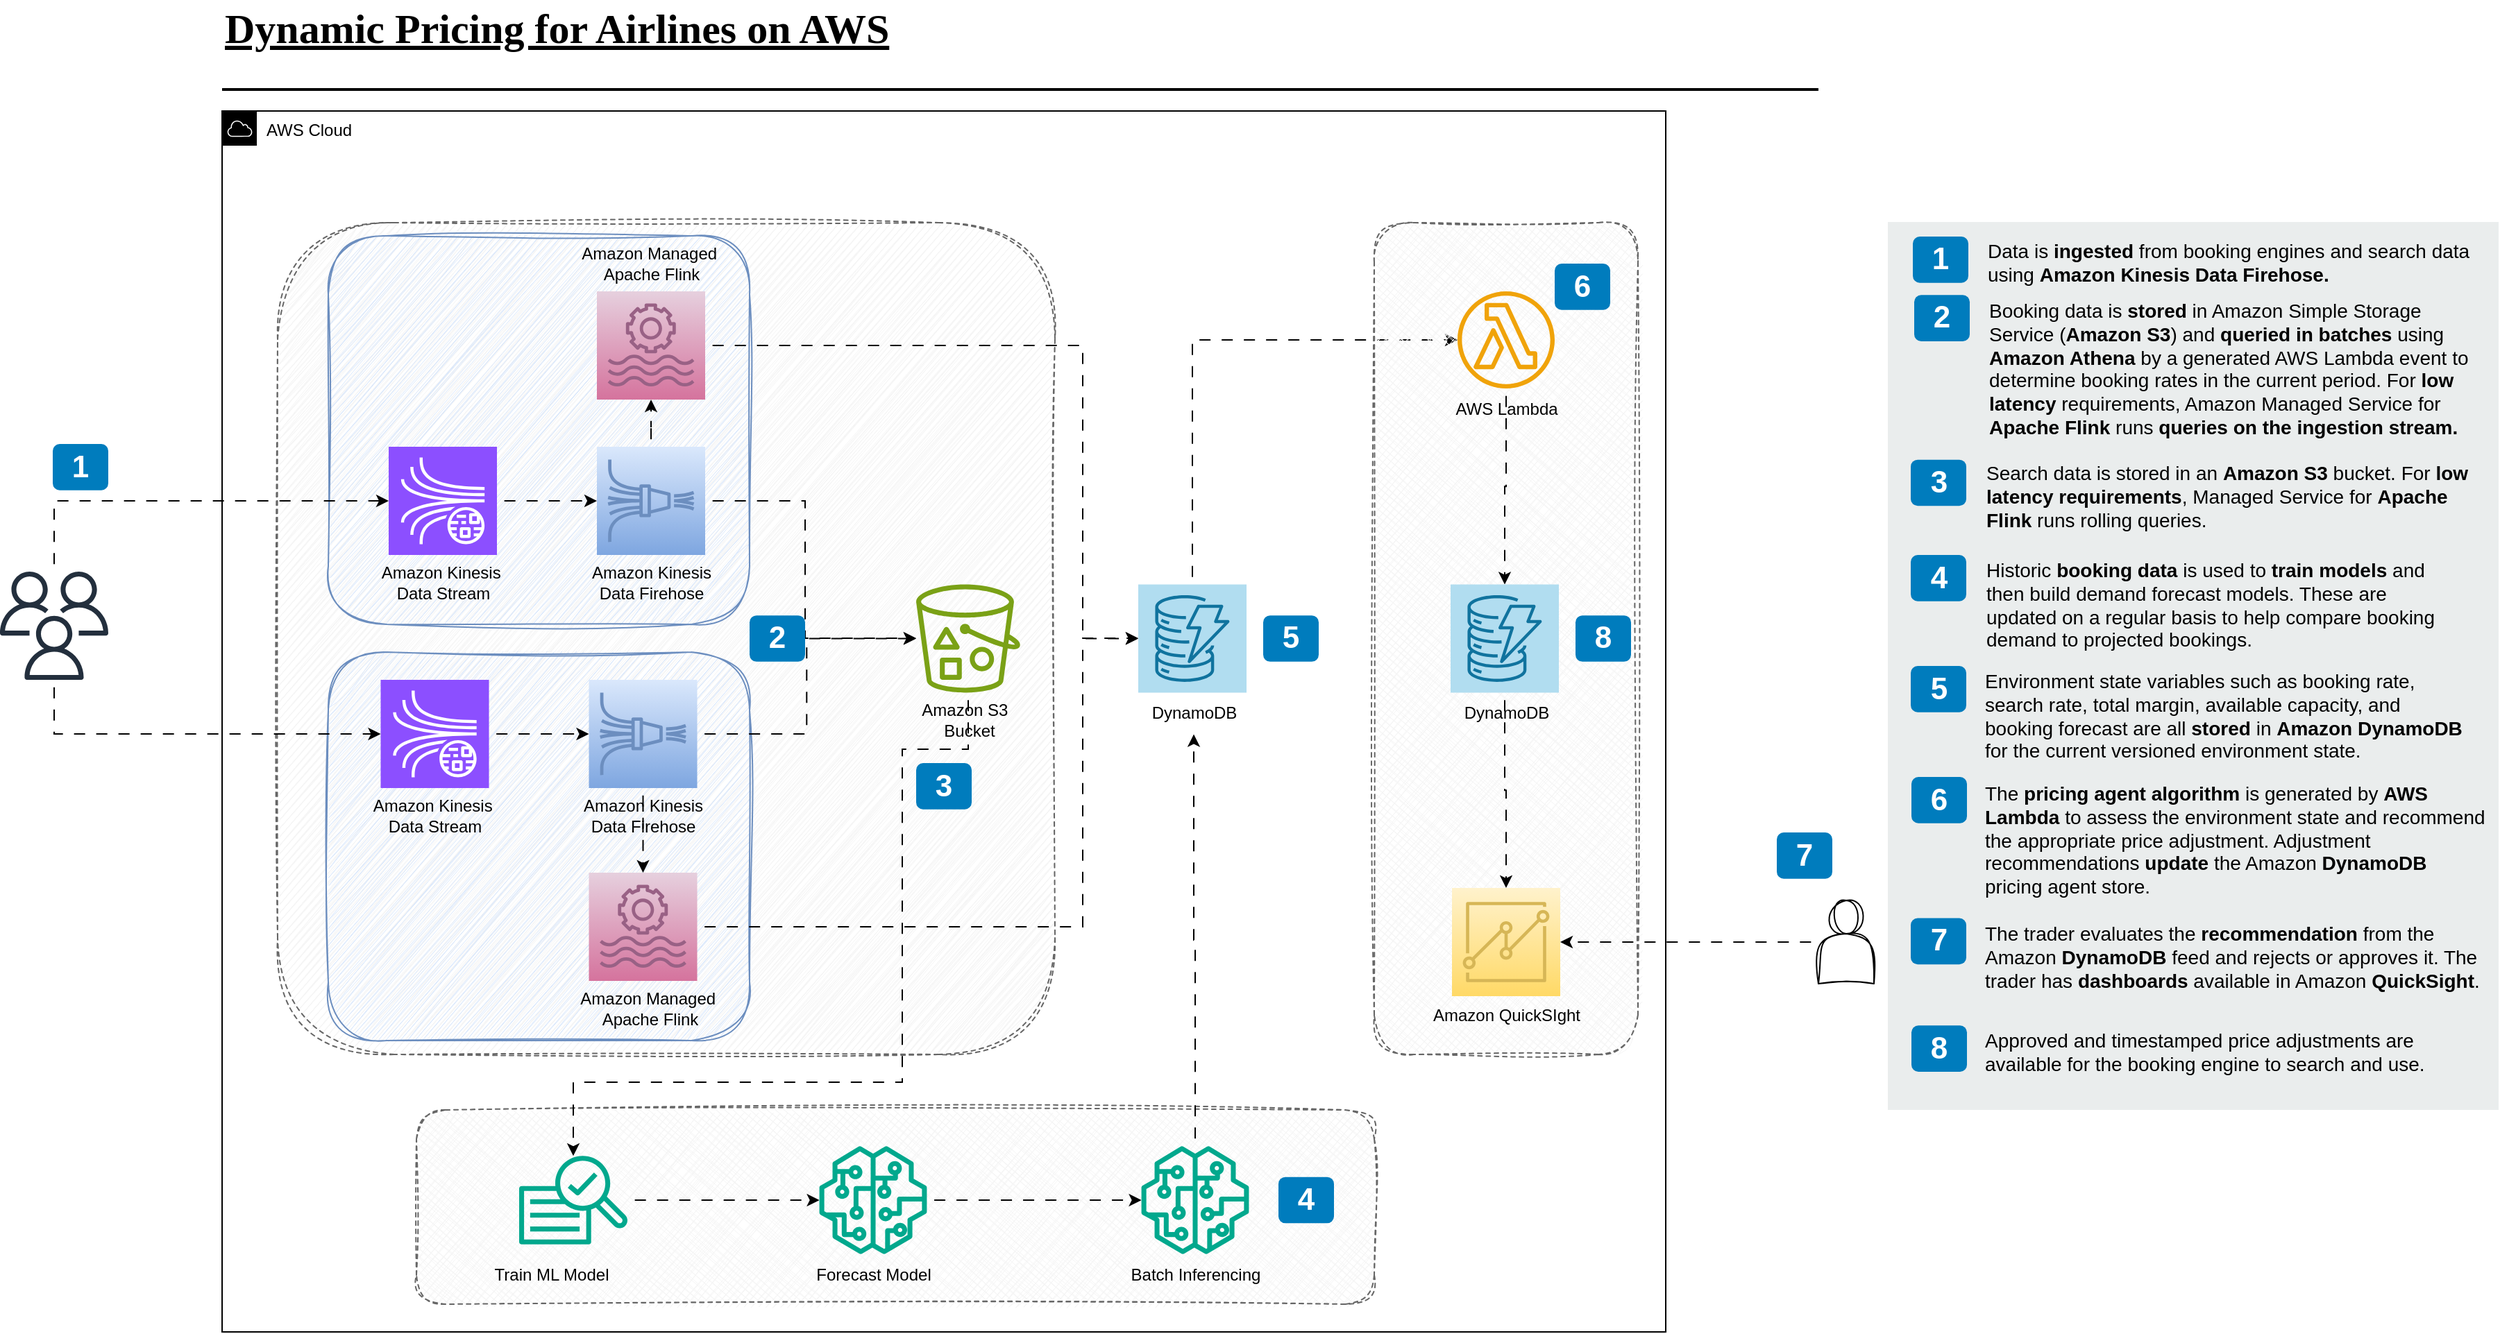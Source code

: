 <mxfile version="24.7.4">
  <diagram id="Ht1M8jgEwFfnCIfOTk4-" name="Page-1">
    <mxGraphModel dx="3279" dy="1208" grid="1" gridSize="10" guides="1" tooltips="1" connect="1" arrows="1" fold="1" page="1" pageScale="1" pageWidth="1169" pageHeight="827" math="0" shadow="0">
      <root>
        <mxCell id="0" />
        <mxCell id="1" parent="0" />
        <mxCell id="-QjtrjUzRDEMRZ5MF8oH-47" value="&lt;font data-font-src=&quot;https://fonts.googleapis.com/css?family=Rubik&quot; face=&quot;Rubik&quot;&gt;&lt;u&gt;Dynamic Pricing for Airlines on AWS&lt;/u&gt;&lt;/font&gt;" style="text;html=1;resizable=0;points=[];autosize=1;align=left;verticalAlign=top;spacingTop=-4;fontSize=30;fontStyle=1" parent="1" vertex="1">
          <mxGeometry y="80" width="520" height="50" as="geometry" />
        </mxCell>
        <mxCell id="SCVMTBWpLvtzJIhz15lM-1" value="" style="line;strokeWidth=2;html=1;fontSize=14;" parent="1" vertex="1">
          <mxGeometry y="139.5" width="1150" height="10" as="geometry" />
        </mxCell>
        <mxCell id="BbXFBSCTHNXguyg0V_PA-1" value="AWS Cloud" style="points=[[0,0],[0.25,0],[0.5,0],[0.75,0],[1,0],[1,0.25],[1,0.5],[1,0.75],[1,1],[0.75,1],[0.5,1],[0.25,1],[0,1],[0,0.75],[0,0.5],[0,0.25]];outlineConnect=0;html=1;whiteSpace=wrap;fontSize=12;fontStyle=0;container=1;pointerEvents=0;collapsible=0;recursiveResize=0;shape=mxgraph.aws4.group;grIcon=mxgraph.aws4.group_aws_cloud;verticalAlign=top;align=left;spacingLeft=30;dashed=0;" parent="1" vertex="1">
          <mxGeometry y="160" width="1040" height="880" as="geometry" />
        </mxCell>
        <mxCell id="nVxsjFVYYI63gNsHiGVo-36" style="edgeStyle=orthogonalEdgeStyle;shape=connector;rounded=0;hachureGap=4;orthogonalLoop=1;jettySize=auto;html=1;strokeColor=default;align=center;verticalAlign=middle;fontFamily=Architects Daughter;fontSource=https%3A%2F%2Ffonts.googleapis.com%2Fcss%3Ffamily%3DArchitects%2BDaughter;fontSize=11;fontColor=default;labelBackgroundColor=default;endArrow=classic;flowAnimation=1;" edge="1" parent="BbXFBSCTHNXguyg0V_PA-1" source="nVxsjFVYYI63gNsHiGVo-1" target="nVxsjFVYYI63gNsHiGVo-5">
          <mxGeometry relative="1" as="geometry">
            <Array as="points">
              <mxPoint x="699" y="165" />
            </Array>
          </mxGeometry>
        </mxCell>
        <mxCell id="nVxsjFVYYI63gNsHiGVo-1" value="" style="points=[[0,0,0],[0.25,0,0],[0.5,0,0],[0.75,0,0],[1,0,0],[0,1,0],[0.25,1,0],[0.5,1,0],[0.75,1,0],[1,1,0],[0,0.25,0],[0,0.5,0],[0,0.75,0],[1,0.25,0],[1,0.5,0],[1,0.75,0]];outlineConnect=0;fillColor=#b1ddf0;strokeColor=#10739e;verticalLabelPosition=bottom;verticalAlign=top;align=center;html=1;fontSize=12;fontStyle=0;aspect=fixed;shape=mxgraph.aws4.resourceIcon;resIcon=mxgraph.aws4.dynamodb;fillStyle=auto;shadow=0;" vertex="1" parent="BbXFBSCTHNXguyg0V_PA-1">
          <mxGeometry x="660" y="341.25" width="78" height="78" as="geometry" />
        </mxCell>
        <mxCell id="nVxsjFVYYI63gNsHiGVo-3" value="DynamoDB" style="text;html=1;align=center;verticalAlign=middle;resizable=0;points=[];autosize=1;strokeColor=none;fillColor=none;" vertex="1" parent="BbXFBSCTHNXguyg0V_PA-1">
          <mxGeometry x="660" y="419.25" width="80" height="30" as="geometry" />
        </mxCell>
        <mxCell id="nVxsjFVYYI63gNsHiGVo-22" value="" style="group;rounded=1;sketch=1;curveFitting=1;jiggle=2;" vertex="1" connectable="0" parent="BbXFBSCTHNXguyg0V_PA-1">
          <mxGeometry x="140" y="720" width="690" height="140" as="geometry" />
        </mxCell>
        <mxCell id="nVxsjFVYYI63gNsHiGVo-15" value="" style="whiteSpace=wrap;html=1;dashed=1;fillColor=#f5f5f5;gradientColor=#b3b3b3;strokeColor=#666666;rounded=1;sketch=1;curveFitting=1;jiggle=2;fillStyle=cross-hatch;" vertex="1" parent="nVxsjFVYYI63gNsHiGVo-22">
          <mxGeometry width="690" height="140" as="geometry" />
        </mxCell>
        <mxCell id="nVxsjFVYYI63gNsHiGVo-40" style="edgeStyle=orthogonalEdgeStyle;shape=connector;rounded=0;hachureGap=4;orthogonalLoop=1;jettySize=auto;html=1;strokeColor=default;align=center;verticalAlign=middle;fontFamily=Architects Daughter;fontSource=https%3A%2F%2Ffonts.googleapis.com%2Fcss%3Ffamily%3DArchitects%2BDaughter;fontSize=11;fontColor=default;labelBackgroundColor=default;endArrow=classic;flowAnimation=1;" edge="1" parent="nVxsjFVYYI63gNsHiGVo-22" source="nVxsjFVYYI63gNsHiGVo-16" target="nVxsjFVYYI63gNsHiGVo-17">
          <mxGeometry relative="1" as="geometry" />
        </mxCell>
        <mxCell id="nVxsjFVYYI63gNsHiGVo-16" value="" style="sketch=0;outlineConnect=0;fontColor=#232F3E;gradientColor=none;fillColor=#01A88D;strokeColor=none;dashed=0;verticalLabelPosition=bottom;verticalAlign=top;align=center;html=1;fontSize=12;fontStyle=0;aspect=fixed;pointerEvents=1;shape=mxgraph.aws4.sagemaker_train;" vertex="1" parent="nVxsjFVYYI63gNsHiGVo-22">
          <mxGeometry x="74" y="32.5" width="78" height="65" as="geometry" />
        </mxCell>
        <mxCell id="nVxsjFVYYI63gNsHiGVo-41" style="edgeStyle=orthogonalEdgeStyle;shape=connector;rounded=0;hachureGap=4;orthogonalLoop=1;jettySize=auto;html=1;strokeColor=default;align=center;verticalAlign=middle;fontFamily=Architects Daughter;fontSource=https%3A%2F%2Ffonts.googleapis.com%2Fcss%3Ffamily%3DArchitects%2BDaughter;fontSize=11;fontColor=default;labelBackgroundColor=default;endArrow=classic;flowAnimation=1;" edge="1" parent="nVxsjFVYYI63gNsHiGVo-22" source="nVxsjFVYYI63gNsHiGVo-17" target="nVxsjFVYYI63gNsHiGVo-18">
          <mxGeometry relative="1" as="geometry" />
        </mxCell>
        <mxCell id="nVxsjFVYYI63gNsHiGVo-17" value="" style="sketch=0;outlineConnect=0;fontColor=#232F3E;gradientColor=none;fillColor=#01A88D;strokeColor=none;dashed=0;verticalLabelPosition=bottom;verticalAlign=top;align=center;html=1;fontSize=12;fontStyle=0;aspect=fixed;pointerEvents=1;shape=mxgraph.aws4.sagemaker_model;" vertex="1" parent="nVxsjFVYYI63gNsHiGVo-22">
          <mxGeometry x="290" y="26" width="78" height="78" as="geometry" />
        </mxCell>
        <mxCell id="nVxsjFVYYI63gNsHiGVo-18" value="" style="sketch=0;outlineConnect=0;fontColor=#232F3E;gradientColor=none;fillColor=#01A88D;strokeColor=none;dashed=0;verticalLabelPosition=bottom;verticalAlign=top;align=center;html=1;fontSize=12;fontStyle=0;aspect=fixed;pointerEvents=1;shape=mxgraph.aws4.sagemaker_model;" vertex="1" parent="nVxsjFVYYI63gNsHiGVo-22">
          <mxGeometry x="522" y="26" width="78" height="78" as="geometry" />
        </mxCell>
        <mxCell id="nVxsjFVYYI63gNsHiGVo-19" value="Train ML Model" style="text;html=1;align=center;verticalAlign=middle;resizable=0;points=[];autosize=1;strokeColor=none;fillColor=none;" vertex="1" parent="nVxsjFVYYI63gNsHiGVo-22">
          <mxGeometry x="42" y="104" width="110" height="30" as="geometry" />
        </mxCell>
        <mxCell id="nVxsjFVYYI63gNsHiGVo-20" value="Forecast Model" style="text;html=1;align=center;verticalAlign=middle;resizable=0;points=[];autosize=1;strokeColor=none;fillColor=none;" vertex="1" parent="nVxsjFVYYI63gNsHiGVo-22">
          <mxGeometry x="274" y="104" width="110" height="30" as="geometry" />
        </mxCell>
        <mxCell id="nVxsjFVYYI63gNsHiGVo-21" value="Batch Inferencing" style="text;html=1;align=center;verticalAlign=middle;resizable=0;points=[];autosize=1;strokeColor=none;fillColor=none;" vertex="1" parent="nVxsjFVYYI63gNsHiGVo-22">
          <mxGeometry x="501" y="104" width="120" height="30" as="geometry" />
        </mxCell>
        <mxCell id="nVxsjFVYYI63gNsHiGVo-50" value="4" style="rounded=1;whiteSpace=wrap;html=1;fillColor=#007CBD;strokeColor=none;fontColor=#FFFFFF;fontStyle=1;fontSize=22;labelBackgroundColor=none;" vertex="1" parent="nVxsjFVYYI63gNsHiGVo-22">
          <mxGeometry x="621" y="48.332" width="40" height="33.328" as="geometry" />
        </mxCell>
        <mxCell id="nVxsjFVYYI63gNsHiGVo-23" value="" style="group" vertex="1" connectable="0" parent="BbXFBSCTHNXguyg0V_PA-1">
          <mxGeometry x="40" y="80.5" width="560" height="599.5" as="geometry" />
        </mxCell>
        <mxCell id="BbXFBSCTHNXguyg0V_PA-3" value="" style="whiteSpace=wrap;html=1;fillColor=#f5f5f5;strokeColor=#666666;dashed=1;gradientColor=#b3b3b3;rounded=1;sketch=1;curveFitting=1;jiggle=2;fillStyle=zigzag;" parent="nVxsjFVYYI63gNsHiGVo-23" vertex="1">
          <mxGeometry width="560" height="599.5" as="geometry" />
        </mxCell>
        <mxCell id="BbXFBSCTHNXguyg0V_PA-4" value="" style="whiteSpace=wrap;html=1;fillColor=#dae8fc;strokeColor=#6c8ebf;rounded=1;sketch=1;curveFitting=1;jiggle=2;" parent="nVxsjFVYYI63gNsHiGVo-23" vertex="1">
          <mxGeometry x="36.5" y="9.5" width="303.5" height="280" as="geometry" />
        </mxCell>
        <mxCell id="BbXFBSCTHNXguyg0V_PA-5" value="" style="whiteSpace=wrap;html=1;fillColor=#dae8fc;strokeColor=#6c8ebf;rounded=1;sketch=1;curveFitting=1;jiggle=2;" parent="nVxsjFVYYI63gNsHiGVo-23" vertex="1">
          <mxGeometry x="36.5" y="309.5" width="303.5" height="280" as="geometry" />
        </mxCell>
        <mxCell id="nVxsjFVYYI63gNsHiGVo-29" value="" style="edgeStyle=orthogonalEdgeStyle;shape=connector;rounded=0;hachureGap=4;orthogonalLoop=1;jettySize=auto;html=1;strokeColor=default;align=center;verticalAlign=middle;fontFamily=Architects Daughter;fontSource=https%3A%2F%2Ffonts.googleapis.com%2Fcss%3Ffamily%3DArchitects%2BDaughter;fontSize=11;fontColor=default;labelBackgroundColor=default;endArrow=classic;flowAnimation=1;entryX=0;entryY=0.5;entryDx=0;entryDy=0;entryPerimeter=0;" edge="1" parent="nVxsjFVYYI63gNsHiGVo-23" source="BbXFBSCTHNXguyg0V_PA-6" target="BbXFBSCTHNXguyg0V_PA-8">
          <mxGeometry relative="1" as="geometry" />
        </mxCell>
        <mxCell id="BbXFBSCTHNXguyg0V_PA-6" value="" style="sketch=0;points=[[0,0,0],[0.25,0,0],[0.5,0,0],[0.75,0,0],[1,0,0],[0,1,0],[0.25,1,0],[0.5,1,0],[0.75,1,0],[1,1,0],[0,0.25,0],[0,0.5,0],[0,0.75,0],[1,0.25,0],[1,0.5,0],[1,0.75,0]];outlineConnect=0;fontColor=#232F3E;fillColor=#8C4FFF;strokeColor=#ffffff;dashed=0;verticalLabelPosition=bottom;verticalAlign=top;align=center;html=1;fontSize=12;fontStyle=0;aspect=fixed;shape=mxgraph.aws4.resourceIcon;resIcon=mxgraph.aws4.kinesis_data_streams;" parent="nVxsjFVYYI63gNsHiGVo-23" vertex="1">
          <mxGeometry x="80" y="161.5" width="78" height="78" as="geometry" />
        </mxCell>
        <mxCell id="BbXFBSCTHNXguyg0V_PA-7" value="&lt;div&gt;Amazon Kinesis&amp;nbsp;&lt;/div&gt;&lt;div&gt;Data Stream&lt;/div&gt;" style="text;html=1;align=center;verticalAlign=middle;resizable=0;points=[];autosize=1;strokeColor=none;fillColor=none;" parent="nVxsjFVYYI63gNsHiGVo-23" vertex="1">
          <mxGeometry x="64" y="239.5" width="110" height="40" as="geometry" />
        </mxCell>
        <mxCell id="nVxsjFVYYI63gNsHiGVo-30" style="edgeStyle=orthogonalEdgeStyle;shape=connector;rounded=0;hachureGap=4;orthogonalLoop=1;jettySize=auto;html=1;strokeColor=default;align=center;verticalAlign=middle;fontFamily=Architects Daughter;fontSource=https%3A%2F%2Ffonts.googleapis.com%2Fcss%3Ffamily%3DArchitects%2BDaughter;fontSize=11;fontColor=default;labelBackgroundColor=default;endArrow=classic;flowAnimation=1;" edge="1" parent="nVxsjFVYYI63gNsHiGVo-23" source="BbXFBSCTHNXguyg0V_PA-8" target="BbXFBSCTHNXguyg0V_PA-10">
          <mxGeometry relative="1" as="geometry" />
        </mxCell>
        <mxCell id="nVxsjFVYYI63gNsHiGVo-47" style="edgeStyle=orthogonalEdgeStyle;shape=connector;rounded=0;hachureGap=4;orthogonalLoop=1;jettySize=auto;html=1;strokeColor=default;align=center;verticalAlign=middle;fontFamily=Architects Daughter;fontSource=https%3A%2F%2Ffonts.googleapis.com%2Fcss%3Ffamily%3DArchitects%2BDaughter;fontSize=11;fontColor=default;labelBackgroundColor=default;endArrow=classic;flowAnimation=1;entryX=0;entryY=0.497;entryDx=0;entryDy=0;entryPerimeter=0;" edge="1" parent="nVxsjFVYYI63gNsHiGVo-23" source="BbXFBSCTHNXguyg0V_PA-8" target="BbXFBSCTHNXguyg0V_PA-18">
          <mxGeometry relative="1" as="geometry">
            <Array as="points">
              <mxPoint x="380" y="200" />
              <mxPoint x="380" y="299" />
            </Array>
          </mxGeometry>
        </mxCell>
        <mxCell id="BbXFBSCTHNXguyg0V_PA-8" value="" style="sketch=0;points=[[0,0,0],[0.25,0,0],[0.5,0,0],[0.75,0,0],[1,0,0],[0,1,0],[0.25,1,0],[0.5,1,0],[0.75,1,0],[1,1,0],[0,0.25,0],[0,0.5,0],[0,0.75,0],[1,0.25,0],[1,0.5,0],[1,0.75,0]];outlineConnect=0;fillColor=#dae8fc;strokeColor=#6c8ebf;dashed=0;verticalLabelPosition=bottom;verticalAlign=top;align=center;html=1;fontSize=12;fontStyle=0;aspect=fixed;shape=mxgraph.aws4.resourceIcon;resIcon=mxgraph.aws4.kinesis_data_firehose;gradientColor=#7ea6e0;" parent="nVxsjFVYYI63gNsHiGVo-23" vertex="1">
          <mxGeometry x="230" y="161.5" width="78" height="78" as="geometry" />
        </mxCell>
        <mxCell id="BbXFBSCTHNXguyg0V_PA-9" value="&lt;div&gt;Amazon Kinesis&lt;/div&gt;&lt;div&gt;Data Firehose&lt;br&gt;&lt;/div&gt;" style="text;html=1;align=center;verticalAlign=middle;resizable=0;points=[];autosize=1;strokeColor=none;fillColor=none;" parent="nVxsjFVYYI63gNsHiGVo-23" vertex="1">
          <mxGeometry x="214" y="239.5" width="110" height="40" as="geometry" />
        </mxCell>
        <mxCell id="BbXFBSCTHNXguyg0V_PA-10" value="" style="sketch=0;points=[[0,0,0],[0.25,0,0],[0.5,0,0],[0.75,0,0],[1,0,0],[0,1,0],[0.25,1,0],[0.5,1,0],[0.75,1,0],[1,1,0],[0,0.25,0],[0,0.5,0],[0,0.75,0],[1,0.25,0],[1,0.5,0],[1,0.75,0]];outlineConnect=0;fillColor=#e6d0de;strokeColor=#996185;dashed=0;verticalLabelPosition=bottom;verticalAlign=top;align=center;html=1;fontSize=12;fontStyle=0;aspect=fixed;shape=mxgraph.aws4.resourceIcon;resIcon=mxgraph.aws4.managed_service_for_apache_flink;gradientColor=#d5739d;" parent="nVxsjFVYYI63gNsHiGVo-23" vertex="1">
          <mxGeometry x="230" y="49.5" width="78" height="78" as="geometry" />
        </mxCell>
        <mxCell id="BbXFBSCTHNXguyg0V_PA-11" value="&lt;div&gt;Amazon Managed&amp;nbsp;&lt;/div&gt;&lt;div&gt;Apache Flink&lt;/div&gt;" style="text;html=1;align=center;verticalAlign=middle;resizable=0;points=[];autosize=1;strokeColor=none;fillColor=none;" parent="nVxsjFVYYI63gNsHiGVo-23" vertex="1">
          <mxGeometry x="209" y="9.5" width="120" height="40" as="geometry" />
        </mxCell>
        <mxCell id="nVxsjFVYYI63gNsHiGVo-31" value="" style="edgeStyle=orthogonalEdgeStyle;shape=connector;rounded=0;hachureGap=4;orthogonalLoop=1;jettySize=auto;html=1;strokeColor=default;align=center;verticalAlign=middle;fontFamily=Architects Daughter;fontSource=https%3A%2F%2Ffonts.googleapis.com%2Fcss%3Ffamily%3DArchitects%2BDaughter;fontSize=11;fontColor=default;labelBackgroundColor=default;endArrow=classic;flowAnimation=1;" edge="1" parent="nVxsjFVYYI63gNsHiGVo-23" source="BbXFBSCTHNXguyg0V_PA-12" target="BbXFBSCTHNXguyg0V_PA-14">
          <mxGeometry relative="1" as="geometry" />
        </mxCell>
        <mxCell id="BbXFBSCTHNXguyg0V_PA-12" value="" style="sketch=0;points=[[0,0,0],[0.25,0,0],[0.5,0,0],[0.75,0,0],[1,0,0],[0,1,0],[0.25,1,0],[0.5,1,0],[0.75,1,0],[1,1,0],[0,0.25,0],[0,0.5,0],[0,0.75,0],[1,0.25,0],[1,0.5,0],[1,0.75,0]];outlineConnect=0;fontColor=#232F3E;fillColor=#8C4FFF;strokeColor=#ffffff;dashed=0;verticalLabelPosition=bottom;verticalAlign=top;align=center;html=1;fontSize=12;fontStyle=0;aspect=fixed;shape=mxgraph.aws4.resourceIcon;resIcon=mxgraph.aws4.kinesis_data_streams;" parent="nVxsjFVYYI63gNsHiGVo-23" vertex="1">
          <mxGeometry x="74.25" y="329.5" width="78" height="78" as="geometry" />
        </mxCell>
        <mxCell id="BbXFBSCTHNXguyg0V_PA-13" value="&lt;div&gt;Amazon Kinesis&amp;nbsp;&lt;/div&gt;&lt;div&gt;Data Stream&lt;/div&gt;" style="text;html=1;align=center;verticalAlign=middle;resizable=0;points=[];autosize=1;strokeColor=none;fillColor=none;" parent="nVxsjFVYYI63gNsHiGVo-23" vertex="1">
          <mxGeometry x="58.25" y="407.5" width="110" height="40" as="geometry" />
        </mxCell>
        <mxCell id="nVxsjFVYYI63gNsHiGVo-48" style="edgeStyle=orthogonalEdgeStyle;shape=connector;rounded=0;hachureGap=4;orthogonalLoop=1;jettySize=auto;html=1;strokeColor=default;align=center;verticalAlign=middle;fontFamily=Architects Daughter;fontSource=https%3A%2F%2Ffonts.googleapis.com%2Fcss%3Ffamily%3DArchitects%2BDaughter;fontSize=11;fontColor=default;labelBackgroundColor=default;endArrow=classic;flowAnimation=1;" edge="1" parent="nVxsjFVYYI63gNsHiGVo-23" source="BbXFBSCTHNXguyg0V_PA-14" target="BbXFBSCTHNXguyg0V_PA-18">
          <mxGeometry relative="1" as="geometry" />
        </mxCell>
        <mxCell id="BbXFBSCTHNXguyg0V_PA-14" value="" style="sketch=0;points=[[0,0,0],[0.25,0,0],[0.5,0,0],[0.75,0,0],[1,0,0],[0,1,0],[0.25,1,0],[0.5,1,0],[0.75,1,0],[1,1,0],[0,0.25,0],[0,0.5,0],[0,0.75,0],[1,0.25,0],[1,0.5,0],[1,0.75,0]];outlineConnect=0;fillColor=#dae8fc;strokeColor=#6c8ebf;dashed=0;verticalLabelPosition=bottom;verticalAlign=top;align=center;html=1;fontSize=12;fontStyle=0;aspect=fixed;shape=mxgraph.aws4.resourceIcon;resIcon=mxgraph.aws4.kinesis_data_firehose;gradientColor=#7ea6e0;" parent="nVxsjFVYYI63gNsHiGVo-23" vertex="1">
          <mxGeometry x="224.25" y="329.5" width="78" height="78" as="geometry" />
        </mxCell>
        <mxCell id="BbXFBSCTHNXguyg0V_PA-15" value="&lt;div&gt;Amazon Kinesis&lt;/div&gt;&lt;div&gt;Data Firehose&lt;br&gt;&lt;/div&gt;" style="text;html=1;align=center;verticalAlign=middle;resizable=0;points=[];autosize=1;strokeColor=none;fillColor=none;" parent="nVxsjFVYYI63gNsHiGVo-23" vertex="1">
          <mxGeometry x="208.25" y="407.5" width="110" height="40" as="geometry" />
        </mxCell>
        <mxCell id="BbXFBSCTHNXguyg0V_PA-16" value="" style="sketch=0;points=[[0,0,0],[0.25,0,0],[0.5,0,0],[0.75,0,0],[1,0,0],[0,1,0],[0.25,1,0],[0.5,1,0],[0.75,1,0],[1,1,0],[0,0.25,0],[0,0.5,0],[0,0.75,0],[1,0.25,0],[1,0.5,0],[1,0.75,0]];outlineConnect=0;fillColor=#e6d0de;strokeColor=#996185;dashed=0;verticalLabelPosition=bottom;verticalAlign=top;align=center;html=1;fontSize=12;fontStyle=0;aspect=fixed;shape=mxgraph.aws4.resourceIcon;resIcon=mxgraph.aws4.managed_service_for_apache_flink;gradientColor=#d5739d;" parent="nVxsjFVYYI63gNsHiGVo-23" vertex="1">
          <mxGeometry x="224.25" y="468.5" width="78" height="78" as="geometry" />
        </mxCell>
        <mxCell id="BbXFBSCTHNXguyg0V_PA-17" value="&lt;div&gt;Amazon Managed&amp;nbsp;&lt;/div&gt;&lt;div&gt;Apache Flink&lt;/div&gt;" style="text;html=1;align=center;verticalAlign=middle;resizable=0;points=[];autosize=1;strokeColor=none;fillColor=none;" parent="nVxsjFVYYI63gNsHiGVo-23" vertex="1">
          <mxGeometry x="208.25" y="546.5" width="120" height="40" as="geometry" />
        </mxCell>
        <mxCell id="BbXFBSCTHNXguyg0V_PA-18" value="" style="sketch=0;outlineConnect=0;fontColor=#232F3E;gradientColor=none;fillColor=#7AA116;strokeColor=none;dashed=0;verticalLabelPosition=bottom;verticalAlign=top;align=center;html=1;fontSize=12;fontStyle=0;aspect=fixed;pointerEvents=1;shape=mxgraph.aws4.bucket_with_objects;" parent="nVxsjFVYYI63gNsHiGVo-23" vertex="1">
          <mxGeometry x="460" y="260.75" width="75" height="78" as="geometry" />
        </mxCell>
        <mxCell id="nVxsjFVYYI63gNsHiGVo-2" value="&lt;div&gt;Amazon S3&amp;nbsp;&amp;nbsp;&lt;/div&gt;&lt;div&gt;Bucket&lt;/div&gt;" style="text;html=1;align=center;verticalAlign=middle;resizable=0;points=[];autosize=1;strokeColor=none;fillColor=none;" vertex="1" parent="nVxsjFVYYI63gNsHiGVo-23">
          <mxGeometry x="452.5" y="338.75" width="90" height="40" as="geometry" />
        </mxCell>
        <mxCell id="nVxsjFVYYI63gNsHiGVo-32" style="edgeStyle=orthogonalEdgeStyle;shape=connector;rounded=0;hachureGap=4;orthogonalLoop=1;jettySize=auto;html=1;entryX=0.5;entryY=0;entryDx=0;entryDy=0;entryPerimeter=0;strokeColor=default;align=center;verticalAlign=middle;fontFamily=Architects Daughter;fontSource=https%3A%2F%2Ffonts.googleapis.com%2Fcss%3Ffamily%3DArchitects%2BDaughter;fontSize=11;fontColor=default;labelBackgroundColor=default;endArrow=classic;flowAnimation=1;" edge="1" parent="nVxsjFVYYI63gNsHiGVo-23" source="BbXFBSCTHNXguyg0V_PA-14" target="BbXFBSCTHNXguyg0V_PA-16">
          <mxGeometry relative="1" as="geometry" />
        </mxCell>
        <mxCell id="nVxsjFVYYI63gNsHiGVo-46" value="2" style="rounded=1;whiteSpace=wrap;html=1;fillColor=#007CBD;strokeColor=none;fontColor=#FFFFFF;fontStyle=1;fontSize=22;labelBackgroundColor=none;" vertex="1" parent="nVxsjFVYYI63gNsHiGVo-23">
          <mxGeometry x="340" y="283.083" width="40" height="33.328" as="geometry" />
        </mxCell>
        <mxCell id="nVxsjFVYYI63gNsHiGVo-49" value="3" style="rounded=1;whiteSpace=wrap;html=1;fillColor=#007CBD;strokeColor=none;fontColor=#FFFFFF;fontStyle=1;fontSize=22;labelBackgroundColor=none;" vertex="1" parent="nVxsjFVYYI63gNsHiGVo-23">
          <mxGeometry x="460" y="389.505" width="40" height="33.328" as="geometry" />
        </mxCell>
        <mxCell id="nVxsjFVYYI63gNsHiGVo-24" value="" style="group;rounded=1;arcSize=29;sketch=1;curveFitting=1;jiggle=2;" vertex="1" connectable="0" parent="BbXFBSCTHNXguyg0V_PA-1">
          <mxGeometry x="830" y="80.5" width="190" height="599.5" as="geometry" />
        </mxCell>
        <mxCell id="nVxsjFVYYI63gNsHiGVo-4" value="" style="whiteSpace=wrap;html=1;fillColor=#f5f5f5;strokeColor=#666666;dashed=1;gradientColor=#b3b3b3;rounded=1;sketch=1;curveFitting=1;jiggle=2;fillStyle=cross-hatch;" vertex="1" parent="nVxsjFVYYI63gNsHiGVo-24">
          <mxGeometry width="190" height="599.5" as="geometry" />
        </mxCell>
        <mxCell id="nVxsjFVYYI63gNsHiGVo-37" style="edgeStyle=orthogonalEdgeStyle;shape=connector;rounded=0;hachureGap=4;orthogonalLoop=1;jettySize=auto;html=1;strokeColor=default;align=center;verticalAlign=middle;fontFamily=Architects Daughter;fontSource=https%3A%2F%2Ffonts.googleapis.com%2Fcss%3Ffamily%3DArchitects%2BDaughter;fontSize=11;fontColor=default;labelBackgroundColor=default;endArrow=classic;flowAnimation=1;" edge="1" parent="nVxsjFVYYI63gNsHiGVo-24" source="nVxsjFVYYI63gNsHiGVo-5" target="nVxsjFVYYI63gNsHiGVo-7">
          <mxGeometry relative="1" as="geometry" />
        </mxCell>
        <mxCell id="nVxsjFVYYI63gNsHiGVo-5" value="" style="sketch=0;outlineConnect=0;fillColor=#f0a30a;strokeColor=#BD7000;dashed=0;verticalLabelPosition=bottom;verticalAlign=top;align=center;html=1;fontSize=12;fontStyle=0;aspect=fixed;pointerEvents=1;shape=mxgraph.aws4.lambda_function;fontColor=#000000;" vertex="1" parent="nVxsjFVYYI63gNsHiGVo-24">
          <mxGeometry x="60" y="49.5" width="70" height="70" as="geometry" />
        </mxCell>
        <mxCell id="nVxsjFVYYI63gNsHiGVo-6" value="AWS Lambda" style="text;html=1;align=center;verticalAlign=middle;resizable=0;points=[];autosize=1;strokeColor=none;fillColor=none;" vertex="1" parent="nVxsjFVYYI63gNsHiGVo-24">
          <mxGeometry x="45" y="119.5" width="100" height="30" as="geometry" />
        </mxCell>
        <mxCell id="nVxsjFVYYI63gNsHiGVo-38" style="edgeStyle=orthogonalEdgeStyle;shape=connector;rounded=0;hachureGap=4;orthogonalLoop=1;jettySize=auto;html=1;strokeColor=default;align=center;verticalAlign=middle;fontFamily=Architects Daughter;fontSource=https%3A%2F%2Ffonts.googleapis.com%2Fcss%3Ffamily%3DArchitects%2BDaughter;fontSize=11;fontColor=default;labelBackgroundColor=default;endArrow=classic;flowAnimation=1;" edge="1" parent="nVxsjFVYYI63gNsHiGVo-24" source="nVxsjFVYYI63gNsHiGVo-7" target="nVxsjFVYYI63gNsHiGVo-10">
          <mxGeometry relative="1" as="geometry" />
        </mxCell>
        <mxCell id="nVxsjFVYYI63gNsHiGVo-7" value="" style="points=[[0,0,0],[0.25,0,0],[0.5,0,0],[0.75,0,0],[1,0,0],[0,1,0],[0.25,1,0],[0.5,1,0],[0.75,1,0],[1,1,0],[0,0.25,0],[0,0.5,0],[0,0.75,0],[1,0.25,0],[1,0.5,0],[1,0.75,0]];outlineConnect=0;fillColor=#b1ddf0;strokeColor=#10739e;verticalLabelPosition=bottom;verticalAlign=top;align=center;html=1;fontSize=12;fontStyle=0;aspect=fixed;shape=mxgraph.aws4.resourceIcon;resIcon=mxgraph.aws4.dynamodb;fillStyle=auto;shadow=0;" vertex="1" parent="nVxsjFVYYI63gNsHiGVo-24">
          <mxGeometry x="55" y="260.75" width="78" height="78" as="geometry" />
        </mxCell>
        <mxCell id="nVxsjFVYYI63gNsHiGVo-8" value="DynamoDB" style="text;html=1;align=center;verticalAlign=middle;resizable=0;points=[];autosize=1;strokeColor=none;fillColor=none;" vertex="1" parent="nVxsjFVYYI63gNsHiGVo-24">
          <mxGeometry x="55" y="338.75" width="80" height="30" as="geometry" />
        </mxCell>
        <mxCell id="nVxsjFVYYI63gNsHiGVo-10" value="" style="sketch=0;points=[[0,0,0],[0.25,0,0],[0.5,0,0],[0.75,0,0],[1,0,0],[0,1,0],[0.25,1,0],[0.5,1,0],[0.75,1,0],[1,1,0],[0,0.25,0],[0,0.5,0],[0,0.75,0],[1,0.25,0],[1,0.5,0],[1,0.75,0]];outlineConnect=0;fillColor=#fff2cc;strokeColor=#d6b656;dashed=0;verticalLabelPosition=bottom;verticalAlign=top;align=center;html=1;fontSize=12;fontStyle=0;aspect=fixed;shape=mxgraph.aws4.resourceIcon;resIcon=mxgraph.aws4.quicksight;gradientColor=#ffd966;" vertex="1" parent="nVxsjFVYYI63gNsHiGVo-24">
          <mxGeometry x="56" y="479.5" width="78" height="78" as="geometry" />
        </mxCell>
        <mxCell id="nVxsjFVYYI63gNsHiGVo-12" value="Amazon QuickSIght" style="text;html=1;align=center;verticalAlign=middle;resizable=0;points=[];autosize=1;strokeColor=none;fillColor=none;" vertex="1" parent="nVxsjFVYYI63gNsHiGVo-24">
          <mxGeometry x="30" y="556.5" width="130" height="30" as="geometry" />
        </mxCell>
        <mxCell id="nVxsjFVYYI63gNsHiGVo-52" value="6" style="rounded=1;whiteSpace=wrap;html=1;fillColor=#007CBD;strokeColor=none;fontColor=#FFFFFF;fontStyle=1;fontSize=22;labelBackgroundColor=none;" vertex="1" parent="nVxsjFVYYI63gNsHiGVo-24">
          <mxGeometry x="130" y="29.5" width="40" height="33.328" as="geometry" />
        </mxCell>
        <mxCell id="nVxsjFVYYI63gNsHiGVo-54" value="8" style="rounded=1;whiteSpace=wrap;html=1;fillColor=#007CBD;strokeColor=none;fontColor=#FFFFFF;fontStyle=1;fontSize=22;labelBackgroundColor=none;" vertex="1" parent="nVxsjFVYYI63gNsHiGVo-24">
          <mxGeometry x="145" y="283.089" width="40" height="33.328" as="geometry" />
        </mxCell>
        <mxCell id="nVxsjFVYYI63gNsHiGVo-42" style="edgeStyle=orthogonalEdgeStyle;shape=connector;rounded=0;hachureGap=4;orthogonalLoop=1;jettySize=auto;html=1;strokeColor=default;align=center;verticalAlign=middle;fontFamily=Architects Daughter;fontSource=https%3A%2F%2Ffonts.googleapis.com%2Fcss%3Ffamily%3DArchitects%2BDaughter;fontSize=11;fontColor=default;labelBackgroundColor=default;endArrow=classic;flowAnimation=1;" edge="1" parent="BbXFBSCTHNXguyg0V_PA-1" source="nVxsjFVYYI63gNsHiGVo-18" target="nVxsjFVYYI63gNsHiGVo-3">
          <mxGeometry relative="1" as="geometry" />
        </mxCell>
        <mxCell id="nVxsjFVYYI63gNsHiGVo-43" style="edgeStyle=orthogonalEdgeStyle;shape=connector;rounded=0;hachureGap=4;orthogonalLoop=1;jettySize=auto;html=1;strokeColor=default;align=center;verticalAlign=middle;fontFamily=Architects Daughter;fontSource=https%3A%2F%2Ffonts.googleapis.com%2Fcss%3Ffamily%3DArchitects%2BDaughter;fontSize=11;fontColor=default;labelBackgroundColor=default;endArrow=classic;flowAnimation=1;" edge="1" parent="BbXFBSCTHNXguyg0V_PA-1" source="BbXFBSCTHNXguyg0V_PA-18" target="nVxsjFVYYI63gNsHiGVo-16">
          <mxGeometry relative="1" as="geometry">
            <Array as="points">
              <mxPoint x="537" y="460" />
              <mxPoint x="490" y="460" />
              <mxPoint x="490" y="700" />
              <mxPoint x="253" y="700" />
            </Array>
          </mxGeometry>
        </mxCell>
        <mxCell id="nVxsjFVYYI63gNsHiGVo-33" style="edgeStyle=orthogonalEdgeStyle;shape=connector;rounded=0;hachureGap=4;orthogonalLoop=1;jettySize=auto;html=1;strokeColor=default;align=center;verticalAlign=middle;fontFamily=Architects Daughter;fontSource=https%3A%2F%2Ffonts.googleapis.com%2Fcss%3Ffamily%3DArchitects%2BDaughter;fontSize=11;fontColor=default;labelBackgroundColor=default;endArrow=classic;flowAnimation=1;entryX=0;entryY=0.5;entryDx=0;entryDy=0;entryPerimeter=0;" edge="1" parent="BbXFBSCTHNXguyg0V_PA-1" source="BbXFBSCTHNXguyg0V_PA-10" target="nVxsjFVYYI63gNsHiGVo-1">
          <mxGeometry relative="1" as="geometry">
            <Array as="points">
              <mxPoint x="620" y="169" />
              <mxPoint x="620" y="380" />
            </Array>
          </mxGeometry>
        </mxCell>
        <mxCell id="nVxsjFVYYI63gNsHiGVo-34" style="edgeStyle=orthogonalEdgeStyle;shape=connector;rounded=0;hachureGap=4;orthogonalLoop=1;jettySize=auto;html=1;strokeColor=default;align=center;verticalAlign=middle;fontFamily=Architects Daughter;fontSource=https%3A%2F%2Ffonts.googleapis.com%2Fcss%3Ffamily%3DArchitects%2BDaughter;fontSize=11;fontColor=default;labelBackgroundColor=default;endArrow=classic;flowAnimation=1;" edge="1" parent="BbXFBSCTHNXguyg0V_PA-1" source="BbXFBSCTHNXguyg0V_PA-16">
          <mxGeometry relative="1" as="geometry">
            <mxPoint x="660" y="380" as="targetPoint" />
            <Array as="points">
              <mxPoint x="620" y="588" />
              <mxPoint x="620" y="380" />
            </Array>
          </mxGeometry>
        </mxCell>
        <mxCell id="nVxsjFVYYI63gNsHiGVo-51" value="5" style="rounded=1;whiteSpace=wrap;html=1;fillColor=#007CBD;strokeColor=none;fontColor=#FFFFFF;fontStyle=1;fontSize=22;labelBackgroundColor=none;" vertex="1" parent="BbXFBSCTHNXguyg0V_PA-1">
          <mxGeometry x="750" y="363.589" width="40" height="33.328" as="geometry" />
        </mxCell>
        <mxCell id="BbXFBSCTHNXguyg0V_PA-2" value="" style="sketch=0;outlineConnect=0;fontColor=#232F3E;gradientColor=none;fillColor=#232F3D;strokeColor=none;dashed=0;verticalLabelPosition=bottom;verticalAlign=top;align=center;html=1;fontSize=12;fontStyle=0;aspect=fixed;pointerEvents=1;shape=mxgraph.aws4.users;" parent="1" vertex="1">
          <mxGeometry x="-160" y="492" width="78" height="78" as="geometry" />
        </mxCell>
        <mxCell id="nVxsjFVYYI63gNsHiGVo-39" style="edgeStyle=orthogonalEdgeStyle;shape=connector;rounded=0;hachureGap=4;orthogonalLoop=1;jettySize=auto;html=1;strokeColor=default;align=center;verticalAlign=middle;fontFamily=Architects Daughter;fontSource=https%3A%2F%2Ffonts.googleapis.com%2Fcss%3Ffamily%3DArchitects%2BDaughter;fontSize=11;fontColor=default;labelBackgroundColor=default;endArrow=classic;flowAnimation=1;" edge="1" parent="1" source="nVxsjFVYYI63gNsHiGVo-26" target="nVxsjFVYYI63gNsHiGVo-10">
          <mxGeometry relative="1" as="geometry" />
        </mxCell>
        <mxCell id="nVxsjFVYYI63gNsHiGVo-26" value="" style="shape=actor;whiteSpace=wrap;html=1;sketch=1;hachureGap=4;jiggle=2;curveFitting=1;fontFamily=Architects Daughter;fontSource=https%3A%2F%2Ffonts.googleapis.com%2Fcss%3Ffamily%3DArchitects%2BDaughter;" vertex="1" parent="1">
          <mxGeometry x="1150" y="729" width="40" height="60" as="geometry" />
        </mxCell>
        <mxCell id="nVxsjFVYYI63gNsHiGVo-27" style="edgeStyle=orthogonalEdgeStyle;rounded=0;hachureGap=4;orthogonalLoop=1;jettySize=auto;html=1;entryX=0;entryY=0.5;entryDx=0;entryDy=0;entryPerimeter=0;fontFamily=Architects Daughter;fontSource=https%3A%2F%2Ffonts.googleapis.com%2Fcss%3Ffamily%3DArchitects%2BDaughter;flowAnimation=1;" edge="1" parent="1" source="BbXFBSCTHNXguyg0V_PA-2" target="BbXFBSCTHNXguyg0V_PA-6">
          <mxGeometry relative="1" as="geometry">
            <Array as="points">
              <mxPoint x="-121" y="441" />
            </Array>
          </mxGeometry>
        </mxCell>
        <mxCell id="nVxsjFVYYI63gNsHiGVo-28" style="edgeStyle=orthogonalEdgeStyle;shape=connector;rounded=0;hachureGap=4;orthogonalLoop=1;jettySize=auto;html=1;entryX=0;entryY=0.5;entryDx=0;entryDy=0;entryPerimeter=0;strokeColor=default;align=center;verticalAlign=middle;fontFamily=Architects Daughter;fontSource=https%3A%2F%2Ffonts.googleapis.com%2Fcss%3Ffamily%3DArchitects%2BDaughter;fontSize=11;fontColor=default;labelBackgroundColor=default;endArrow=classic;flowAnimation=1;" edge="1" parent="1" source="BbXFBSCTHNXguyg0V_PA-2" target="BbXFBSCTHNXguyg0V_PA-12">
          <mxGeometry relative="1" as="geometry">
            <Array as="points">
              <mxPoint x="-121" y="609" />
            </Array>
          </mxGeometry>
        </mxCell>
        <mxCell id="7OVz4w7n9kzEPWy-4BBC-3" value="" style="rounded=0;whiteSpace=wrap;html=1;fillColor=#EAEDED;fontSize=22;fontColor=#FFFFFF;strokeColor=none;labelBackgroundColor=none;" parent="1" vertex="1">
          <mxGeometry x="1200" y="240" width="440" height="640" as="geometry" />
        </mxCell>
        <mxCell id="7OVz4w7n9kzEPWy-4BBC-4" value="1" style="rounded=1;whiteSpace=wrap;html=1;fillColor=#007CBD;strokeColor=none;fontColor=#FFFFFF;fontStyle=1;fontSize=22;labelBackgroundColor=none;" parent="1" vertex="1">
          <mxGeometry x="1218" y="250.525" width="40" height="33.328" as="geometry" />
        </mxCell>
        <mxCell id="7OVz4w7n9kzEPWy-4BBC-5" value="2" style="rounded=1;whiteSpace=wrap;html=1;fillColor=#007CBD;strokeColor=none;fontColor=#FFFFFF;fontStyle=1;fontSize=22;labelBackgroundColor=none;" parent="1" vertex="1">
          <mxGeometry x="1219" y="292.623" width="40" height="33.328" as="geometry" />
        </mxCell>
        <mxCell id="7OVz4w7n9kzEPWy-4BBC-6" value="3" style="rounded=1;whiteSpace=wrap;html=1;fillColor=#007CBD;strokeColor=none;fontColor=#FFFFFF;fontStyle=1;fontSize=22;labelBackgroundColor=none;" parent="1" vertex="1">
          <mxGeometry x="1216.5" y="411.315" width="40" height="33.328" as="geometry" />
        </mxCell>
        <mxCell id="7OVz4w7n9kzEPWy-4BBC-7" value="4" style="rounded=1;whiteSpace=wrap;html=1;fillColor=#007CBD;strokeColor=none;fontColor=#FFFFFF;fontStyle=1;fontSize=22;labelBackgroundColor=none;" parent="1" vertex="1">
          <mxGeometry x="1216.5" y="480.002" width="40" height="33.328" as="geometry" />
        </mxCell>
        <mxCell id="7OVz4w7n9kzEPWy-4BBC-8" value="5" style="rounded=1;whiteSpace=wrap;html=1;fillColor=#007CBD;strokeColor=none;fontColor=#FFFFFF;fontStyle=1;fontSize=22;labelBackgroundColor=none;" parent="1" vertex="1">
          <mxGeometry x="1216.5" y="559.999" width="40" height="33.328" as="geometry" />
        </mxCell>
        <mxCell id="7OVz4w7n9kzEPWy-4BBC-9" value="6" style="rounded=1;whiteSpace=wrap;html=1;fillColor=#007CBD;strokeColor=none;fontColor=#FFFFFF;fontStyle=1;fontSize=22;labelBackgroundColor=none;" parent="1" vertex="1">
          <mxGeometry x="1217" y="640.0" width="40" height="33.328" as="geometry" />
        </mxCell>
        <mxCell id="7OVz4w7n9kzEPWy-4BBC-10" value="7" style="rounded=1;whiteSpace=wrap;html=1;fillColor=#007CBD;strokeColor=none;fontColor=#FFFFFF;fontStyle=1;fontSize=22;labelBackgroundColor=none;" parent="1" vertex="1">
          <mxGeometry x="1216.5" y="741.737" width="40" height="33.328" as="geometry" />
        </mxCell>
        <mxCell id="7OVz4w7n9kzEPWy-4BBC-11" value="8" style="rounded=1;whiteSpace=wrap;html=1;fillColor=#007CBD;strokeColor=none;fontColor=#FFFFFF;fontStyle=1;fontSize=22;labelBackgroundColor=none;" parent="1" vertex="1">
          <mxGeometry x="1217" y="819.149" width="40" height="33.328" as="geometry" />
        </mxCell>
        <mxCell id="7OVz4w7n9kzEPWy-4BBC-13" value="Data is &lt;b&gt;ingested&lt;/b&gt; from booking engines and search data using &lt;b&gt;Amazon Kinesis Data Firehose.&lt;/b&gt;" style="text;html=1;align=left;verticalAlign=top;spacingTop=-4;fontSize=14;labelBackgroundColor=none;whiteSpace=wrap;" parent="1" vertex="1">
          <mxGeometry x="1269.5" y="250.09" width="350.5" height="33.77" as="geometry" />
        </mxCell>
        <mxCell id="7OVz4w7n9kzEPWy-4BBC-14" value="&lt;div align=&quot;left&quot;&gt;Booking data is &lt;b&gt;stored&lt;/b&gt; in Amazon Simple Storage Service (&lt;b&gt;Amazon S3&lt;/b&gt;) and &lt;b&gt;queried in batches&lt;/b&gt; using &lt;b&gt;Amazon Athena&lt;/b&gt; by a generated AWS Lambda event to determine booking rates in the current period. For &lt;b&gt;low latency&lt;/b&gt; requirements, Amazon Managed Service for &lt;b&gt;Apache Flink&lt;/b&gt; runs &lt;b&gt;queries on the ingestion stream.&lt;/b&gt;&lt;/div&gt;" style="text;html=1;align=left;verticalAlign=top;spacingTop=-4;fontSize=14;labelBackgroundColor=none;whiteSpace=wrap;" parent="1" vertex="1">
          <mxGeometry x="1271" y="293.06" width="359" height="100.86" as="geometry" />
        </mxCell>
        <mxCell id="7OVz4w7n9kzEPWy-4BBC-15" value="Search data is stored in an &lt;b&gt;Amazon S3&lt;/b&gt; bucket. For &lt;b&gt;low latency requirements&lt;/b&gt;, Managed Service for &lt;b&gt;Apache Flink&lt;/b&gt; runs rolling queries." style="text;html=1;align=left;verticalAlign=top;spacingTop=-4;fontSize=14;labelBackgroundColor=none;whiteSpace=wrap;" parent="1" vertex="1">
          <mxGeometry x="1268.5" y="410" width="361.5" height="59.2" as="geometry" />
        </mxCell>
        <mxCell id="7OVz4w7n9kzEPWy-4BBC-16" value="Historic &lt;b&gt;booking data&lt;/b&gt; is used to &lt;b&gt;train models&lt;/b&gt; and then build demand forecast models. These are updated on a regular basis to help compare booking demand to projected bookings." style="text;html=1;align=left;verticalAlign=top;spacingTop=-4;fontSize=14;labelBackgroundColor=none;whiteSpace=wrap;" parent="1" vertex="1">
          <mxGeometry x="1268.5" y="480.44" width="341.5" height="69.56" as="geometry" />
        </mxCell>
        <mxCell id="7OVz4w7n9kzEPWy-4BBC-17" value="Environment state variables such as booking rate, search rate, total margin, available capacity, and booking forecast are all &lt;b&gt;stored&lt;/b&gt; in &lt;b&gt;Amazon DynamoDB&lt;/b&gt; for the current versioned environment state." style="text;html=1;align=left;verticalAlign=top;spacingTop=-4;fontSize=14;labelBackgroundColor=none;whiteSpace=wrap;" parent="1" vertex="1">
          <mxGeometry x="1268" y="560.44" width="352" height="69.56" as="geometry" />
        </mxCell>
        <mxCell id="7OVz4w7n9kzEPWy-4BBC-18" value="The &lt;b&gt;pricing agent&lt;/b&gt; &lt;b&gt;algorithm&lt;/b&gt; is generated by &lt;b&gt;AWS Lambda&lt;/b&gt; to assess the environment state and recommend the appropriate price adjustment. Adjustment recommendations &lt;b&gt;update&lt;/b&gt; the Amazon &lt;b&gt;DynamoDB&lt;/b&gt; pricing agent store." style="text;html=1;align=left;verticalAlign=top;spacingTop=-4;fontSize=14;labelBackgroundColor=none;whiteSpace=wrap;" parent="1" vertex="1">
          <mxGeometry x="1267.5" y="641.32" width="362.5" height="87.82" as="geometry" />
        </mxCell>
        <mxCell id="7OVz4w7n9kzEPWy-4BBC-19" value="The trader evaluates the &lt;b&gt;recommendation&lt;/b&gt; from the Amazon &lt;b&gt;DynamoDB&lt;/b&gt; feed and rejects or approves it. The trader has &lt;b&gt;dashboards&lt;/b&gt; available in Amazon &lt;b&gt;QuickSight&lt;/b&gt;." style="text;html=1;align=left;verticalAlign=top;spacingTop=-4;fontSize=14;labelBackgroundColor=none;whiteSpace=wrap;" parent="1" vertex="1">
          <mxGeometry x="1267.5" y="742.18" width="362.5" height="76.96" as="geometry" />
        </mxCell>
        <mxCell id="7OVz4w7n9kzEPWy-4BBC-20" value="Approved and timestamped price adjustments are available for the booking engine to search and use." style="text;html=1;align=left;verticalAlign=top;spacingTop=-4;fontSize=14;labelBackgroundColor=none;whiteSpace=wrap;" parent="1" vertex="1">
          <mxGeometry x="1267.5" y="819.14" width="342" height="40" as="geometry" />
        </mxCell>
        <mxCell id="nVxsjFVYYI63gNsHiGVo-45" value="1" style="rounded=1;whiteSpace=wrap;html=1;fillColor=#007CBD;strokeColor=none;fontColor=#FFFFFF;fontStyle=1;fontSize=22;labelBackgroundColor=none;" vertex="1" parent="1">
          <mxGeometry x="-122" y="400.005" width="40" height="33.328" as="geometry" />
        </mxCell>
        <mxCell id="nVxsjFVYYI63gNsHiGVo-53" value="7" style="rounded=1;whiteSpace=wrap;html=1;fillColor=#007CBD;strokeColor=none;fontColor=#FFFFFF;fontStyle=1;fontSize=22;labelBackgroundColor=none;" vertex="1" parent="1">
          <mxGeometry x="1120" y="679.997" width="40" height="33.328" as="geometry" />
        </mxCell>
      </root>
    </mxGraphModel>
  </diagram>
</mxfile>
